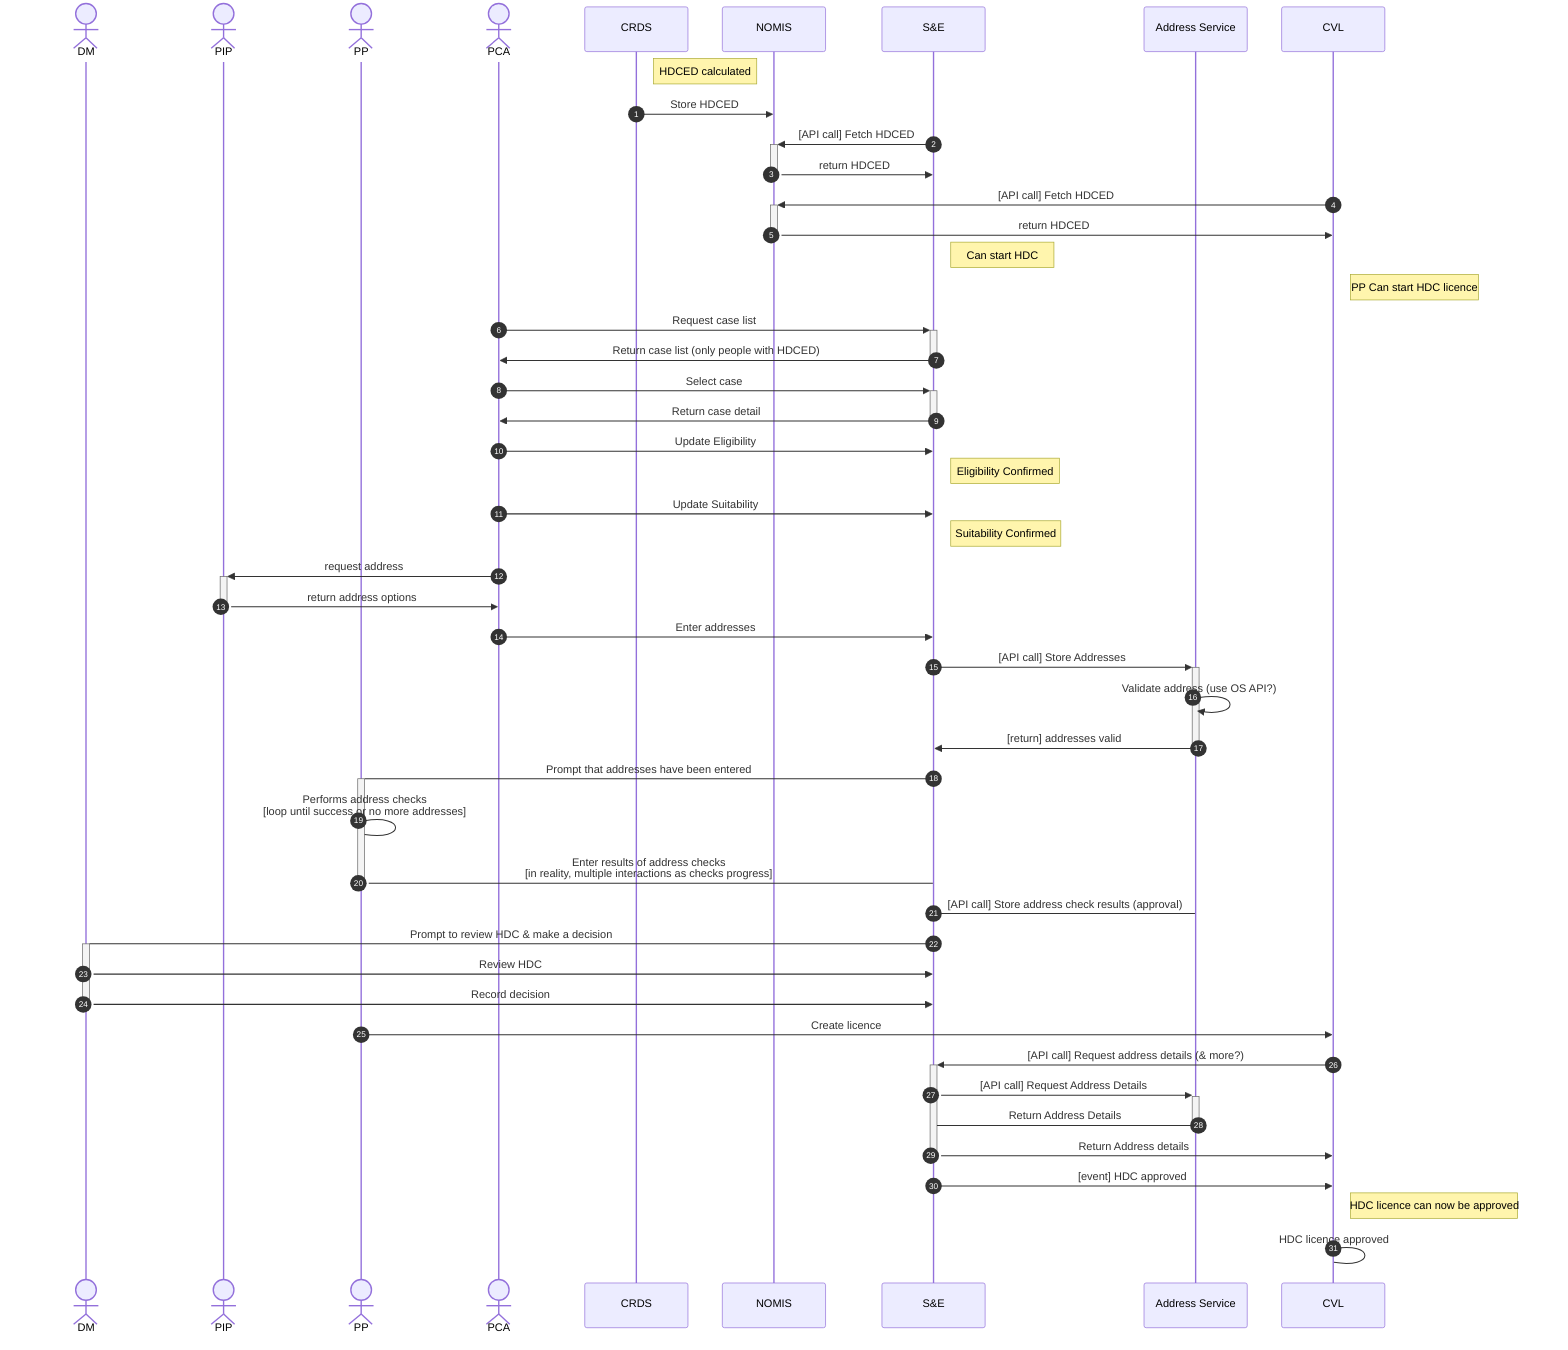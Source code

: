 sequenceDiagram
  autonumber
  %%actor POM
  actor DM
  actor PIP
  actor PP
  actor PCA

  participant CRDS
  participant NOMIS
  participant S&E
  participant Address Service
  participant CVL
  %% START HDCED CALCULATED BLOCK
  Note right of CRDS: HDCED calculated
  CRDS->>NOMIS: Store HDCED
  S&E->>+NOMIS: [API call] Fetch HDCED
  NOMIS->>-S&E: return HDCED
  CVL->>+NOMIS: [API call] Fetch HDCED
  NOMIS->>-CVL: return HDCED
  Note right of S&E: Can start HDC
  Note right of CVL: PP Can start HDC licence
  %% END HDCED CALCULATED BLOCK

  PCA->>+S&E: Request case list
  S&E->>-PCA: Return case list (only people with HDCED)

  PCA->>+S&E: Select case
  S&E->>-PCA: Return case detail

  PCA->>S&E: Update Eligibility
  Note right of S&E: Eligibility Confirmed
  PCA->>S&E: Update Suitability
  Note right of S&E: Suitability Confirmed

  PCA->>+PIP: request address
  PIP->>-PCA: return address options

  PCA->>S&E: Enter addresses
  S&E->>+Address Service: [API call] Store Addresses
  Address Service->>Address Service: Validate address (use OS API?)
  Address Service->>-S&E: [return] addresses valid

  %% Address check section. TODO: put in a loop block, or enumerate individual steps
  S&E->+PP: Prompt that addresses have been entered
  PP->PP: Performs address checks<br/>[loop until success or no more addresses]
  PP->-S&E: Enter results of address checks<br/>[in reality, multiple interactions as checks progress]
  S&E->Address Service: [API call] Store address check results (approval)

  S&E->+DM: Prompt to review HDC & make a decision
  DM->>S&E: Review HDC
  DM->>-S&E: Record decision

  PP->>CVL: Create licence
  CVL->>+S&E: [API call] Request address details (& more?)
  S&E->>+Address Service: [API call] Request Address Details
  Address Service->-S&E: Return Address Details
  S&E->>-CVL: Return Address details

  S&E->>CVL: [event] HDC approved
  Note right of CVL: HDC licence can now be approved
  CVL->CVL: HDC licence approved